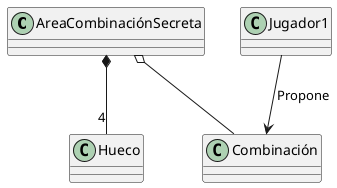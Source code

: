 @startuml

AreaCombinaciónSecreta *-- "4" Hueco

Jugador1 --> Combinación:Propone
AreaCombinaciónSecreta o-- Combinación

@enduml
